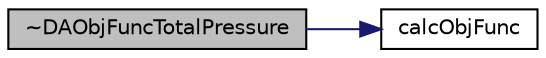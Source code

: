 digraph "~DAObjFuncTotalPressure"
{
  bgcolor="transparent";
  edge [fontname="Helvetica",fontsize="10",labelfontname="Helvetica",labelfontsize="10"];
  node [fontname="Helvetica",fontsize="10",shape=record];
  rankdir="LR";
  Node2 [label="~DAObjFuncTotalPressure",height=0.2,width=0.4,color="black", fillcolor="grey75", style="filled", fontcolor="black"];
  Node2 -> Node3 [color="midnightblue",fontsize="10",style="solid",fontname="Helvetica"];
  Node3 [label="calcObjFunc",height=0.2,width=0.4,color="black",URL="$classFoam_1_1DAObjFuncTotalPressure.html#aff7d67902025442333a1a88cce51695e",tooltip="calculate the value of objective function "];
}
